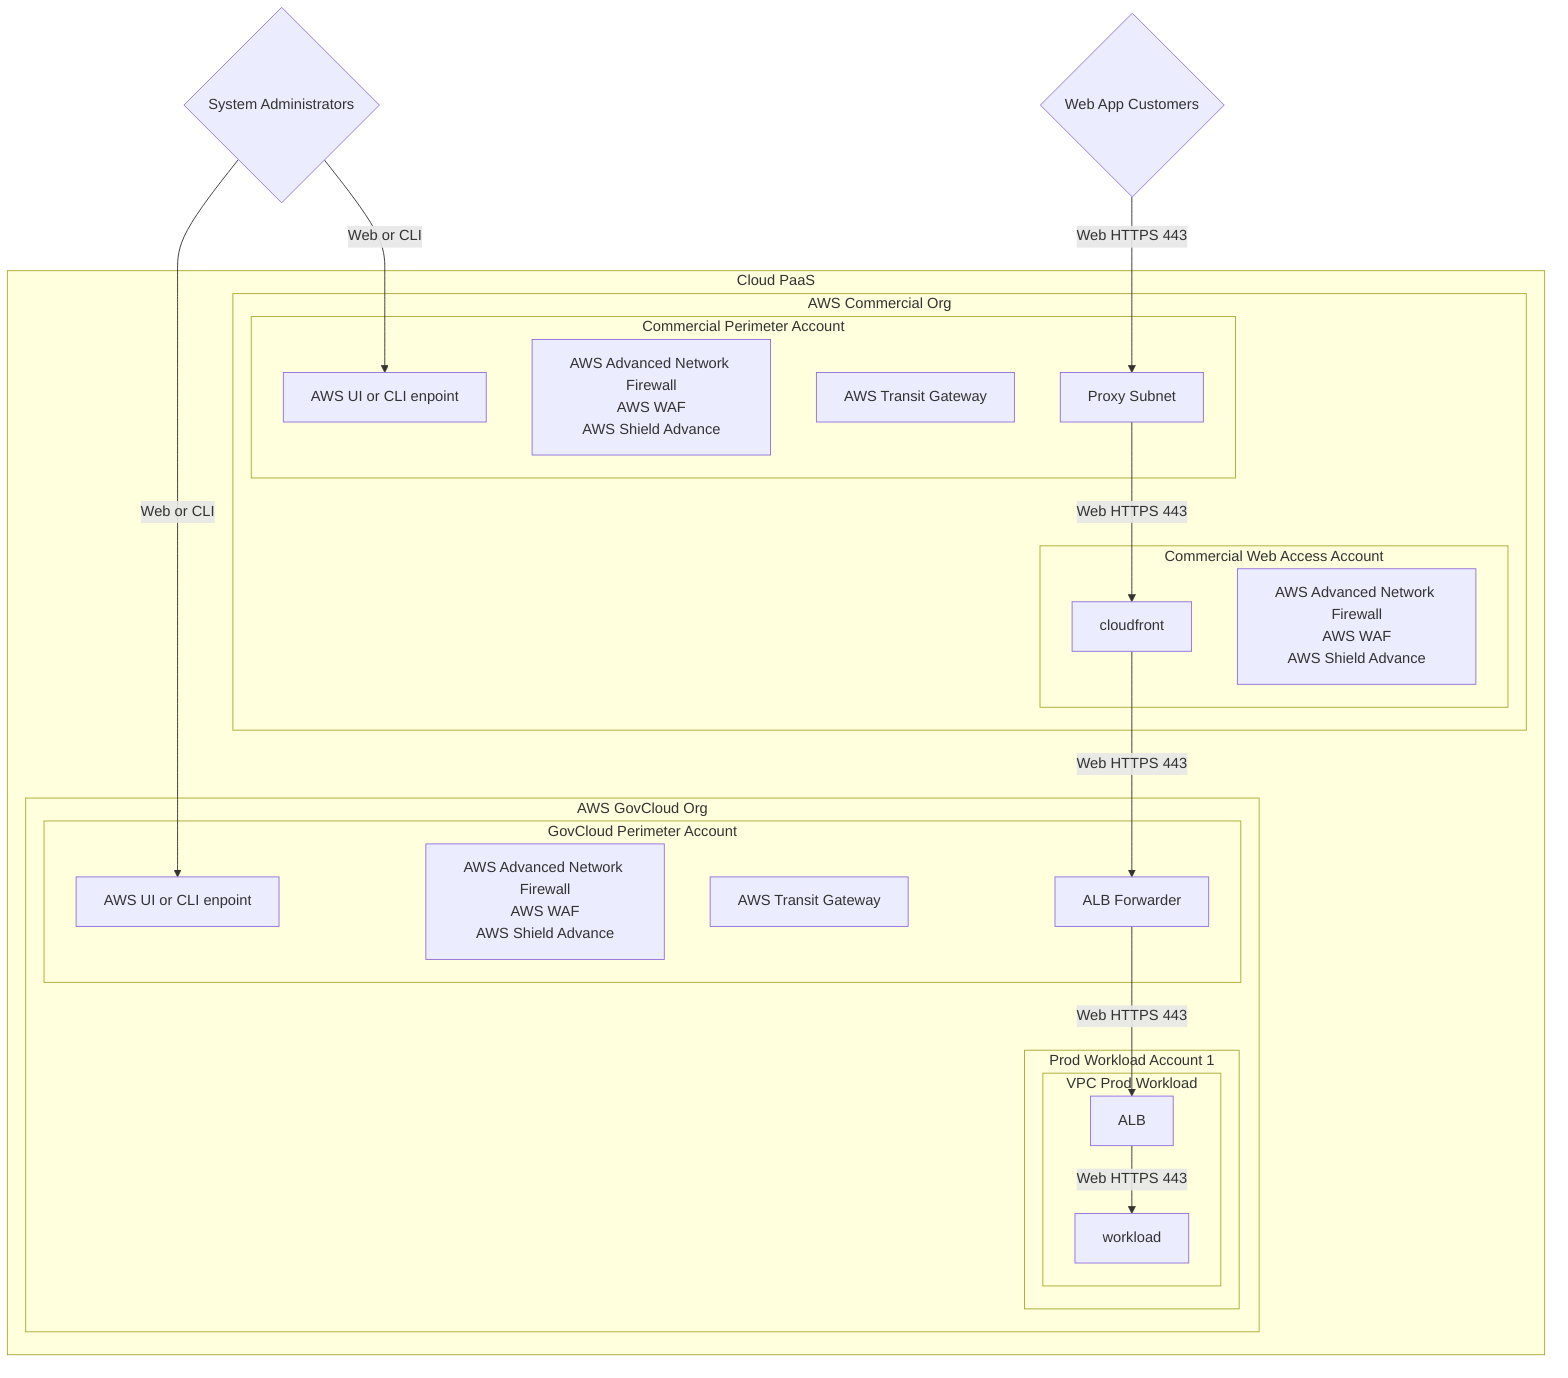 %%CF fronted by Perimeter

flowchart TD

%%External entities or services
customer{Web App Customers}
admin{System Administrators}

%%Accreditation boundary
subgraph Cloud PaaS
  subgraph AWS Commercial Org
    subgraph Commercial Web Access Account
      cloudfront[cloudfront]
      awsnetfirewallWeb[AWS Advanced Network Firewall<br>AWS WAF<br>AWS Shield Advance]
    end
    subgraph Commercial Perimeter Account
      awsEndpointCom[AWS UI or CLI enpoint]
      awsnetfirewallPer[AWS Advanced Network Firewall<br>AWS WAF<br>AWS Shield Advance]
      awsXit[AWS Transit Gateway]
      proxySubnet[Proxy Subnet]
    end
  end

  subgraph AWS GovCloud Org
      subgraph GovCloud Perimeter Account
      awsEndpointGov[AWS UI or CLI enpoint]
      awsnetfirewallGov[AWS Advanced Network Firewall<br>AWS WAF<br>AWS Shield Advance]
      awsXitGov[AWS Transit Gateway]
      albForwarderGov[ALB Forwarder]
      end
      subgraph prod1[Prod Workload Account 1]
        subgraph VPC Prod Workload
          wALB1[ALB]
          workload1[workload]
        end
      end

  end

end

%%Connections
customer -- Web HTTPS 443 --> proxySubnet
proxySubnet -- Web HTTPS 443 --> cloudfront
cloudfront -- Web HTTPS 443 --> albForwarderGov
albForwarderGov  -- Web HTTPS 443 --> wALB1
wALB1 -- Web HTTPS 443 --> workload1
admin -- Web or CLI --> awsEndpointCom
admin -- Web or CLI --> awsEndpointGov